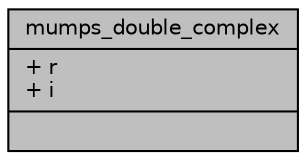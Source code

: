 digraph "mumps_double_complex"
{
  edge [fontname="Helvetica",fontsize="10",labelfontname="Helvetica",labelfontsize="10"];
  node [fontname="Helvetica",fontsize="10",shape=record];
  Node1 [label="{mumps_double_complex\n|+ r\l+ i\l|}",height=0.2,width=0.4,color="black", fillcolor="grey75", style="filled" fontcolor="black"];
}
